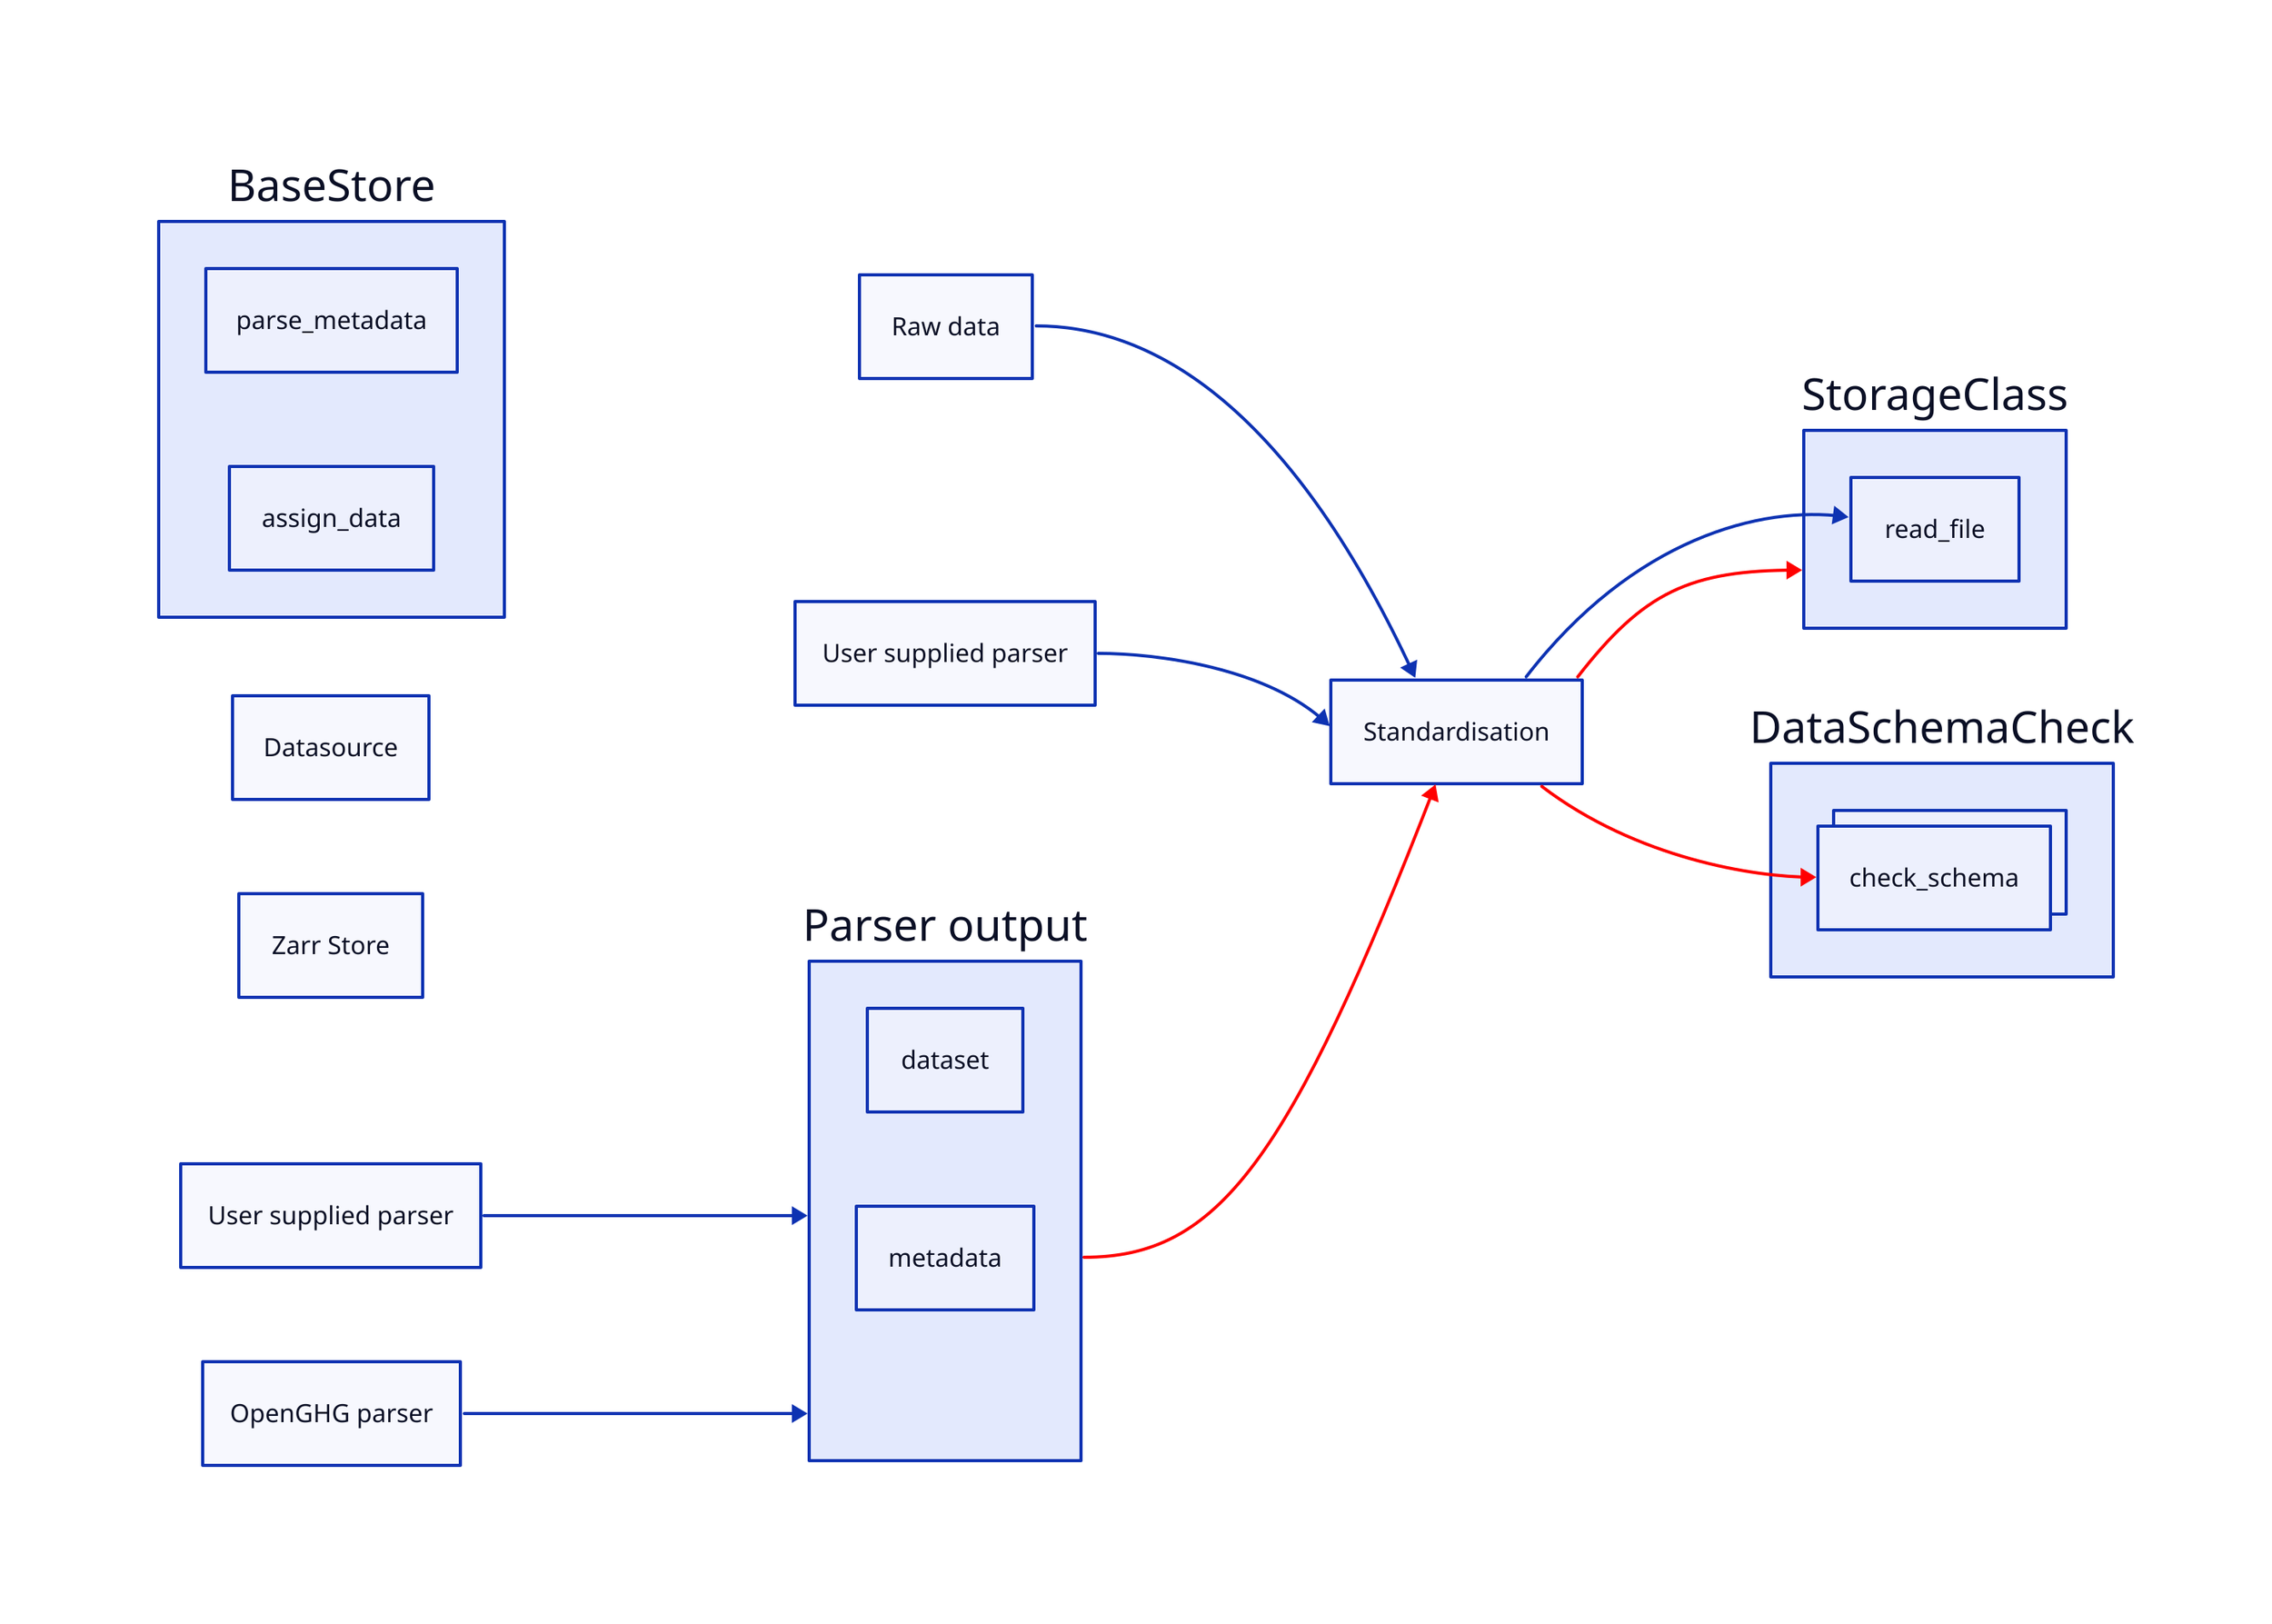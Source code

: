 direction: right

classes: {
    metadata_arrow: {
      style: {
        stroke: blue
      }
    }
    combined_arrow: {
      style: {
        stroke: red
      }
    }

    final_arrow: {
      style: {
        stroke: green
      }
    }

    data_arrow: {
        style: {
          stroke: orange
        }
      }
  }

raw_data -> standardisation_fns

raw_data: Raw data
standardisation_fns: Standardisation
user_parser: User supplied parser
user_parser2: User supplied parser
openghg_parser: OpenGHG parser

user_parser -> standardisation_fns
standardisation_fns -> StorageClass.read_file
#  -> openghg_parser
# standardisation_fns -> user_parser2
user_parser2 -> parser_out
openghg_parser -> parser_out

# (standardisation_fns -> openghg_parser)[0].class: combined_arrow
# (standardisation_fns -> user_parser2)[0].class: combined_arrow
# (user_parser2 -> parser_out)[0].class: combined_arrow
# (openghg_parser -> parser_out)[0].class: combined_arrow

# Update the diagram so that the data is parsed by the parser function
# and that function returns data AND metadata but this metadata is not the final version
# key: value kwargs that are passed into the standardise function can also be added
# to the metadata before we pass it to the data schema / metadata schema checks
#
# We'd require that the final metadata require the keys in the required_keys config file /
# wherever that comes from
#
# Datasource lookup gets the required keys from search
# Does the lookup
# Parses the result
#
# Ensure that the formatting is done in a central place

parser_out: Parser output {
    dataset
    metadata
}

standardisation_fns -> DataSchemaCheck.check_schema
(standardisation_fns -> DataSchemaCheck.check_schema)[0].class: combined_arrow

parser_out -> standardisation_fns
(parser_out -> standardisation_fns)[0].class: combined_arrow

standardisation_fns

DataSchemaCheck {
    check_schema.style.multiple: true
}

standardisation_fns -> StorageClass
(standardisation_fns -> StorageClass)[0].class: combined_arrow


datasource: Datasource
zarrstore: Zarr Store

StorageClass {
    read_file
}

BaseStore {
    parse_metadata
    assign_data
}

# MetaParser {
#     grid-columns: 1
#     check_metadata -> create_record
#     create_record -> _.MetaRecord -> _.StorageClass.store_metadata

#     (_.MetaRecord -> _.StorageClass.store_metadata)[0].class: final_arrow
# }

# MetaRecord
# MetaRecord.style.multiple: true






# Datasource {
#     add_data -> _.ZarrStore
#     (add_data -> _.ZarrStore)[0].class: data_arrow
#     add_metadata -> _.MetaStore.insert
#     (add_metadata -> _.MetaStore.insert)[0].class: final_arrow
# }

# ZarrStore

# MetaStore {
#     insert
# }

# key: Key {
#     Combined data {
#       style: {
#         font-color: red
#       }
#     }
#     Metadata only {
#       style: {
#         font-color: blue
#       }
#     }

#     Final metadata {
#       style: {
#         font-color: green
#       }
#     }
#   }
